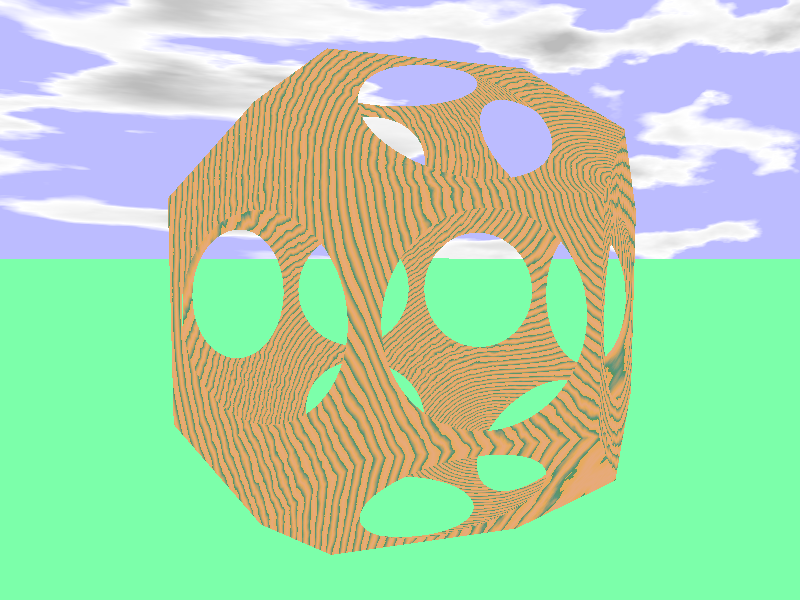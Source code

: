 // Persistence Of Vision raytracer version 3.0 sample file.
// PolyWood.pov - Wooden polyhedron hollowed by a sphere
// on a grassy hilly lawn.  Shows how easy it is to
// create interesting shapes with CSG operations
// and simple primitive shapes.
// File by Eduard [esp] Schwan

#version 3.0
global_settings { assumed_gamma 1.0 }

include "shapes.inc"
include "colors.inc"
include "textures.inc"

// Moi
camera {
   location   <-3.3,  0.8, -11.0>
   direction  <0.0,   0.0,   1.0>
   up         <0.0,   1.0,   0.0>
   right      <4/3,   0.0,   0.0>
   look_at    <0,     0,     0>
}

// Some Light just above the horizon for a long shadow
light_source
{
  <30, 6, -40>
  color White
}


// The Cloudy Blue Sky
sphere
{
  <0, 0, 0>, 10000
  pigment
  {
     Bright_Blue_Sky
     scale <4000, 600, 1000>
  }
}


// The Hilly Grassy Land
plane
{
  y, -4.1
  pigment { color red 0.2 green 1.0 blue 0.4 }
  finish
  {
      crand 0.025 // a little randomness to hide the rather severe color banding
      ambient 0.1
      diffuse 0.7
      roughness 1
   }
   normal { bumps 0.5  scale 10 }
}


// The Wooden Polyhedron
// The idea here is to take a few cubes rotated at 45 degrees
// along different axes from each other and intersect them,
// thus cutting some corners.  Then we carve out the center
// with a slightly oversized sphere, which protrudes slightly
// through the sides of the cubes, cutting portholes in the
// facets of the polyhedron.  Then we get out the wooden paint..
intersection {
   // polyhedron
   // Add small amount to each box to account for normal numerical inacurracies.
   // This fixes surface acne on coplanar surfaces.
   box { <-4.000, -4.000, -4.000>, <4.000, 4.000, 4.000> }
   box { <-4.001, -4.001, -4.001>, <4.001, 4.001, 4.001>   rotate 45*x }
   box { <-4.002, -4.002, -4.002>, <4.002, 4.002, 4.002>   rotate 45*y }
   box { <-4.003, -4.003, -4.003>, <4.003, 4.003, 4.003>   rotate 45*z }
   // hollow it out
   sphere { <0, 0, 0>, 4.25 inverse }

   // semi-dark wood with dark greenish rings
   pigment {
      wood
      turbulence 0.04
      colour_map {
        [0.0 0.4  color red 0.8 green 0.4 blue 0.2
                  color red 0.8 green 0.4 blue 0.1]
        [0.4 0.5  color red 0.1 green 0.3 blue 0.1
                  color red 0.1 green 0.3 blue 0.2]
        [0.5 0.8  color red 0.1 green 0.3 blue 0.2
                  color red 0.8 green 0.4 blue 0.1]
        [0.8 1.0  color red 0.8 green 0.4 blue 0.1
                  color red 0.8 green 0.4 blue 0.2]
      }
      scale <0.2, 0.2, 1>
      rotate <45, 0, 5>
      translate <2, 2, -4>
   }
   finish {
      // make it look wood-like
      ambient 0.15
      diffuse 0.6
      // make it a little bit shiny
      specular 0.3 roughness 0.01
      phong 0.3 phong_size 60
   }
}

// ttfn!
